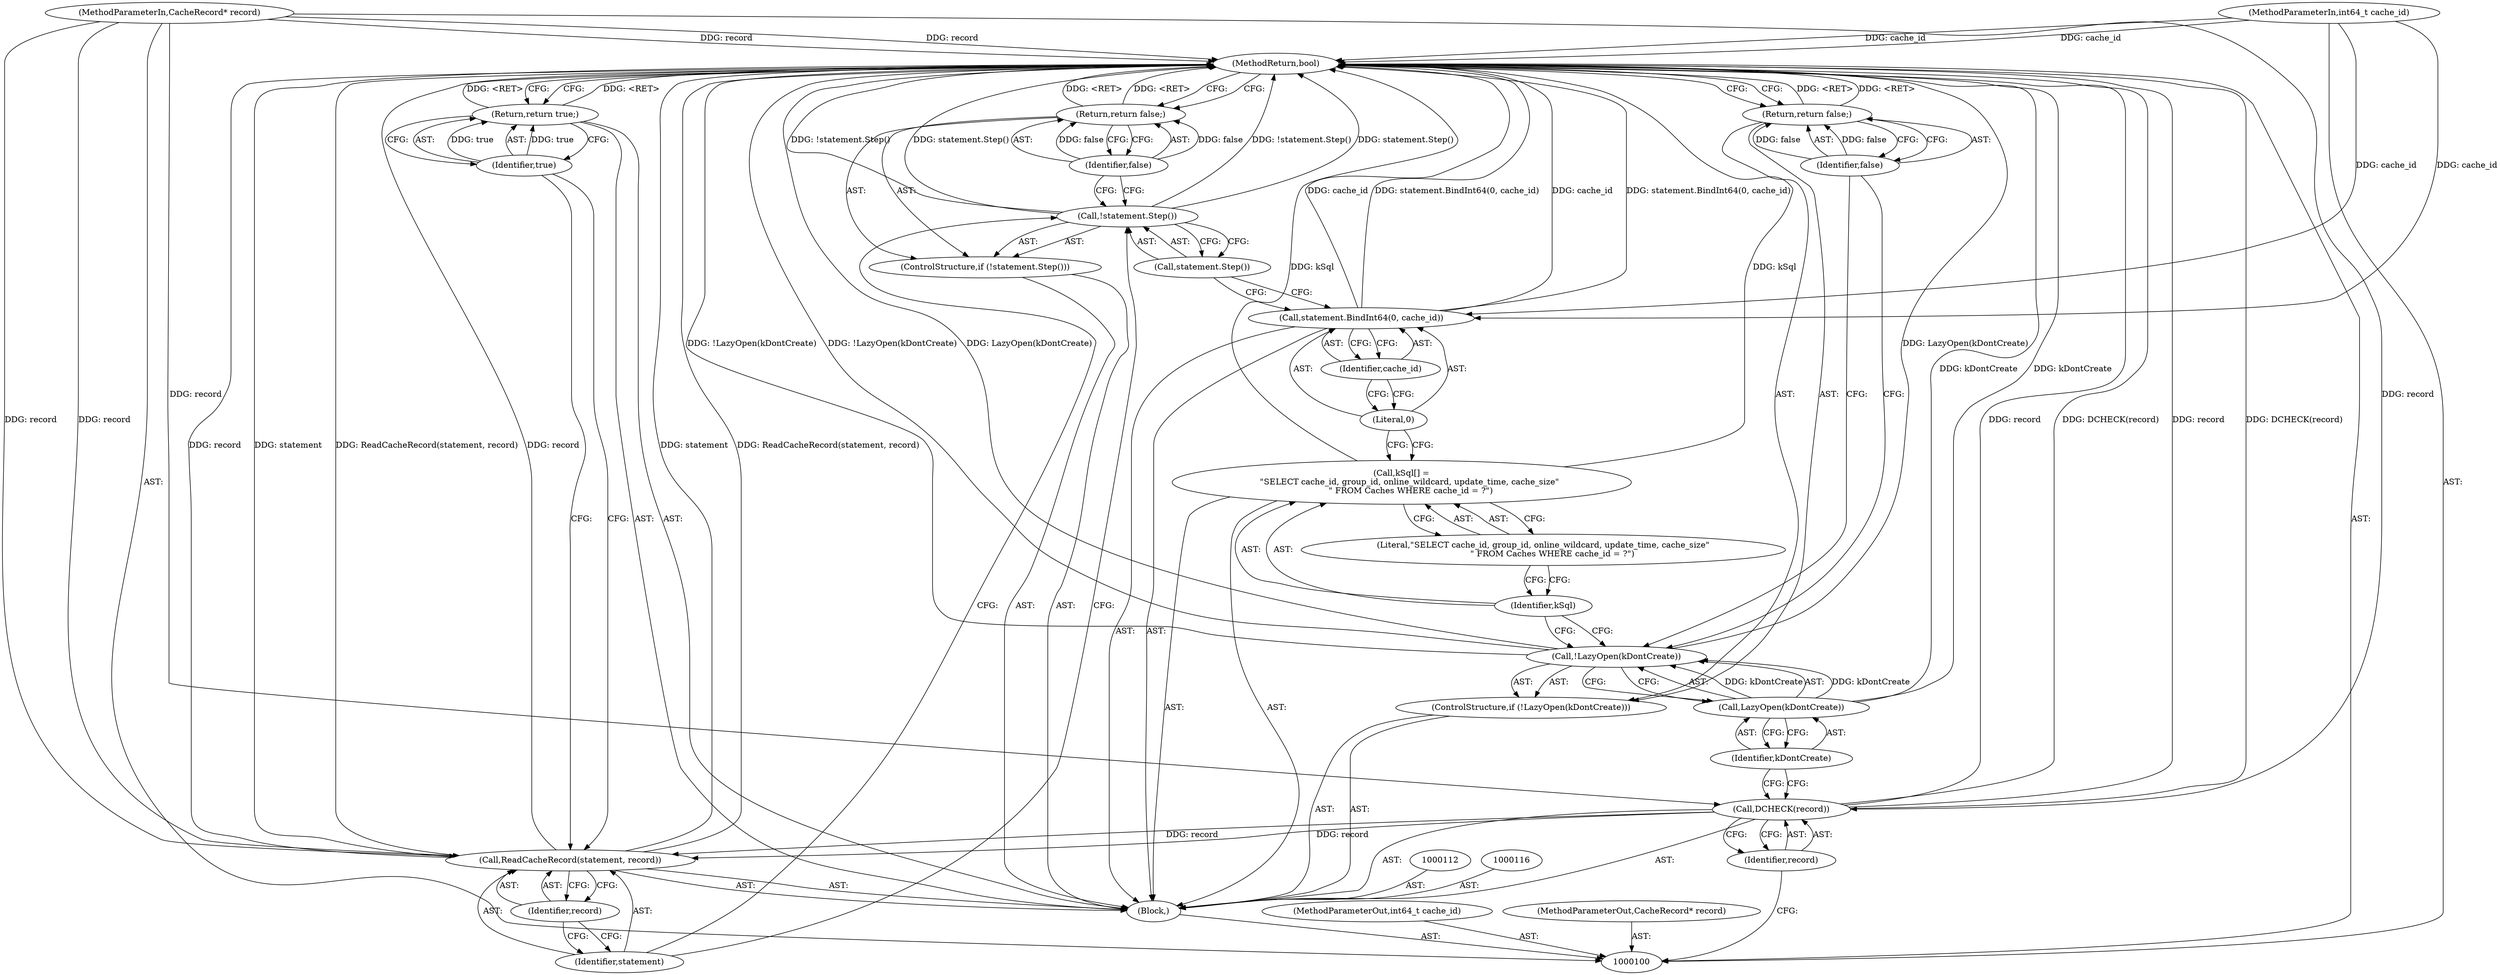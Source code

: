 digraph "1_Chrome_04aaacb936a08d70862d6d9d7e8354721ae46be8_5" {
"1000130" [label="(MethodReturn,bool)"];
"1000101" [label="(MethodParameterIn,int64_t cache_id)"];
"1000171" [label="(MethodParameterOut,int64_t cache_id)"];
"1000102" [label="(MethodParameterIn,CacheRecord* record)"];
"1000172" [label="(MethodParameterOut,CacheRecord* record)"];
"1000103" [label="(Block,)"];
"1000117" [label="(Call,statement.BindInt64(0, cache_id))"];
"1000118" [label="(Literal,0)"];
"1000119" [label="(Identifier,cache_id)"];
"1000120" [label="(ControlStructure,if (!statement.Step()))"];
"1000121" [label="(Call,!statement.Step())"];
"1000122" [label="(Call,statement.Step())"];
"1000124" [label="(Identifier,false)"];
"1000123" [label="(Return,return false;)"];
"1000126" [label="(Identifier,statement)"];
"1000125" [label="(Call,ReadCacheRecord(statement, record))"];
"1000127" [label="(Identifier,record)"];
"1000128" [label="(Return,return true;)"];
"1000129" [label="(Identifier,true)"];
"1000104" [label="(Call,DCHECK(record))"];
"1000105" [label="(Identifier,record)"];
"1000109" [label="(Identifier,kDontCreate)"];
"1000106" [label="(ControlStructure,if (!LazyOpen(kDontCreate)))"];
"1000107" [label="(Call,!LazyOpen(kDontCreate))"];
"1000108" [label="(Call,LazyOpen(kDontCreate))"];
"1000111" [label="(Identifier,false)"];
"1000110" [label="(Return,return false;)"];
"1000113" [label="(Call,kSql[] =\n      \"SELECT cache_id, group_id, online_wildcard, update_time, cache_size\"\n       \" FROM Caches WHERE cache_id = ?\")"];
"1000114" [label="(Identifier,kSql)"];
"1000115" [label="(Literal,\"SELECT cache_id, group_id, online_wildcard, update_time, cache_size\"\n       \" FROM Caches WHERE cache_id = ?\")"];
"1000130" -> "1000100"  [label="AST: "];
"1000130" -> "1000110"  [label="CFG: "];
"1000130" -> "1000123"  [label="CFG: "];
"1000130" -> "1000128"  [label="CFG: "];
"1000110" -> "1000130"  [label="DDG: <RET>"];
"1000117" -> "1000130"  [label="DDG: statement.BindInt64(0, cache_id)"];
"1000117" -> "1000130"  [label="DDG: cache_id"];
"1000125" -> "1000130"  [label="DDG: statement"];
"1000125" -> "1000130"  [label="DDG: ReadCacheRecord(statement, record)"];
"1000125" -> "1000130"  [label="DDG: record"];
"1000107" -> "1000130"  [label="DDG: LazyOpen(kDontCreate)"];
"1000107" -> "1000130"  [label="DDG: !LazyOpen(kDontCreate)"];
"1000104" -> "1000130"  [label="DDG: DCHECK(record)"];
"1000104" -> "1000130"  [label="DDG: record"];
"1000113" -> "1000130"  [label="DDG: kSql"];
"1000121" -> "1000130"  [label="DDG: !statement.Step()"];
"1000121" -> "1000130"  [label="DDG: statement.Step()"];
"1000102" -> "1000130"  [label="DDG: record"];
"1000108" -> "1000130"  [label="DDG: kDontCreate"];
"1000101" -> "1000130"  [label="DDG: cache_id"];
"1000128" -> "1000130"  [label="DDG: <RET>"];
"1000123" -> "1000130"  [label="DDG: <RET>"];
"1000101" -> "1000100"  [label="AST: "];
"1000101" -> "1000130"  [label="DDG: cache_id"];
"1000101" -> "1000117"  [label="DDG: cache_id"];
"1000171" -> "1000100"  [label="AST: "];
"1000102" -> "1000100"  [label="AST: "];
"1000102" -> "1000130"  [label="DDG: record"];
"1000102" -> "1000104"  [label="DDG: record"];
"1000102" -> "1000125"  [label="DDG: record"];
"1000172" -> "1000100"  [label="AST: "];
"1000103" -> "1000100"  [label="AST: "];
"1000104" -> "1000103"  [label="AST: "];
"1000106" -> "1000103"  [label="AST: "];
"1000112" -> "1000103"  [label="AST: "];
"1000113" -> "1000103"  [label="AST: "];
"1000116" -> "1000103"  [label="AST: "];
"1000117" -> "1000103"  [label="AST: "];
"1000120" -> "1000103"  [label="AST: "];
"1000125" -> "1000103"  [label="AST: "];
"1000128" -> "1000103"  [label="AST: "];
"1000117" -> "1000103"  [label="AST: "];
"1000117" -> "1000119"  [label="CFG: "];
"1000118" -> "1000117"  [label="AST: "];
"1000119" -> "1000117"  [label="AST: "];
"1000122" -> "1000117"  [label="CFG: "];
"1000117" -> "1000130"  [label="DDG: statement.BindInt64(0, cache_id)"];
"1000117" -> "1000130"  [label="DDG: cache_id"];
"1000101" -> "1000117"  [label="DDG: cache_id"];
"1000118" -> "1000117"  [label="AST: "];
"1000118" -> "1000113"  [label="CFG: "];
"1000119" -> "1000118"  [label="CFG: "];
"1000119" -> "1000117"  [label="AST: "];
"1000119" -> "1000118"  [label="CFG: "];
"1000117" -> "1000119"  [label="CFG: "];
"1000120" -> "1000103"  [label="AST: "];
"1000121" -> "1000120"  [label="AST: "];
"1000123" -> "1000120"  [label="AST: "];
"1000121" -> "1000120"  [label="AST: "];
"1000121" -> "1000122"  [label="CFG: "];
"1000122" -> "1000121"  [label="AST: "];
"1000124" -> "1000121"  [label="CFG: "];
"1000126" -> "1000121"  [label="CFG: "];
"1000121" -> "1000130"  [label="DDG: !statement.Step()"];
"1000121" -> "1000130"  [label="DDG: statement.Step()"];
"1000122" -> "1000121"  [label="AST: "];
"1000122" -> "1000117"  [label="CFG: "];
"1000121" -> "1000122"  [label="CFG: "];
"1000124" -> "1000123"  [label="AST: "];
"1000124" -> "1000121"  [label="CFG: "];
"1000123" -> "1000124"  [label="CFG: "];
"1000124" -> "1000123"  [label="DDG: false"];
"1000123" -> "1000120"  [label="AST: "];
"1000123" -> "1000124"  [label="CFG: "];
"1000124" -> "1000123"  [label="AST: "];
"1000130" -> "1000123"  [label="CFG: "];
"1000123" -> "1000130"  [label="DDG: <RET>"];
"1000124" -> "1000123"  [label="DDG: false"];
"1000126" -> "1000125"  [label="AST: "];
"1000126" -> "1000121"  [label="CFG: "];
"1000127" -> "1000126"  [label="CFG: "];
"1000125" -> "1000103"  [label="AST: "];
"1000125" -> "1000127"  [label="CFG: "];
"1000126" -> "1000125"  [label="AST: "];
"1000127" -> "1000125"  [label="AST: "];
"1000129" -> "1000125"  [label="CFG: "];
"1000125" -> "1000130"  [label="DDG: statement"];
"1000125" -> "1000130"  [label="DDG: ReadCacheRecord(statement, record)"];
"1000125" -> "1000130"  [label="DDG: record"];
"1000104" -> "1000125"  [label="DDG: record"];
"1000102" -> "1000125"  [label="DDG: record"];
"1000127" -> "1000125"  [label="AST: "];
"1000127" -> "1000126"  [label="CFG: "];
"1000125" -> "1000127"  [label="CFG: "];
"1000128" -> "1000103"  [label="AST: "];
"1000128" -> "1000129"  [label="CFG: "];
"1000129" -> "1000128"  [label="AST: "];
"1000130" -> "1000128"  [label="CFG: "];
"1000128" -> "1000130"  [label="DDG: <RET>"];
"1000129" -> "1000128"  [label="DDG: true"];
"1000129" -> "1000128"  [label="AST: "];
"1000129" -> "1000125"  [label="CFG: "];
"1000128" -> "1000129"  [label="CFG: "];
"1000129" -> "1000128"  [label="DDG: true"];
"1000104" -> "1000103"  [label="AST: "];
"1000104" -> "1000105"  [label="CFG: "];
"1000105" -> "1000104"  [label="AST: "];
"1000109" -> "1000104"  [label="CFG: "];
"1000104" -> "1000130"  [label="DDG: DCHECK(record)"];
"1000104" -> "1000130"  [label="DDG: record"];
"1000102" -> "1000104"  [label="DDG: record"];
"1000104" -> "1000125"  [label="DDG: record"];
"1000105" -> "1000104"  [label="AST: "];
"1000105" -> "1000100"  [label="CFG: "];
"1000104" -> "1000105"  [label="CFG: "];
"1000109" -> "1000108"  [label="AST: "];
"1000109" -> "1000104"  [label="CFG: "];
"1000108" -> "1000109"  [label="CFG: "];
"1000106" -> "1000103"  [label="AST: "];
"1000107" -> "1000106"  [label="AST: "];
"1000110" -> "1000106"  [label="AST: "];
"1000107" -> "1000106"  [label="AST: "];
"1000107" -> "1000108"  [label="CFG: "];
"1000108" -> "1000107"  [label="AST: "];
"1000111" -> "1000107"  [label="CFG: "];
"1000114" -> "1000107"  [label="CFG: "];
"1000107" -> "1000130"  [label="DDG: LazyOpen(kDontCreate)"];
"1000107" -> "1000130"  [label="DDG: !LazyOpen(kDontCreate)"];
"1000108" -> "1000107"  [label="DDG: kDontCreate"];
"1000108" -> "1000107"  [label="AST: "];
"1000108" -> "1000109"  [label="CFG: "];
"1000109" -> "1000108"  [label="AST: "];
"1000107" -> "1000108"  [label="CFG: "];
"1000108" -> "1000130"  [label="DDG: kDontCreate"];
"1000108" -> "1000107"  [label="DDG: kDontCreate"];
"1000111" -> "1000110"  [label="AST: "];
"1000111" -> "1000107"  [label="CFG: "];
"1000110" -> "1000111"  [label="CFG: "];
"1000111" -> "1000110"  [label="DDG: false"];
"1000110" -> "1000106"  [label="AST: "];
"1000110" -> "1000111"  [label="CFG: "];
"1000111" -> "1000110"  [label="AST: "];
"1000130" -> "1000110"  [label="CFG: "];
"1000110" -> "1000130"  [label="DDG: <RET>"];
"1000111" -> "1000110"  [label="DDG: false"];
"1000113" -> "1000103"  [label="AST: "];
"1000113" -> "1000115"  [label="CFG: "];
"1000114" -> "1000113"  [label="AST: "];
"1000115" -> "1000113"  [label="AST: "];
"1000118" -> "1000113"  [label="CFG: "];
"1000113" -> "1000130"  [label="DDG: kSql"];
"1000114" -> "1000113"  [label="AST: "];
"1000114" -> "1000107"  [label="CFG: "];
"1000115" -> "1000114"  [label="CFG: "];
"1000115" -> "1000113"  [label="AST: "];
"1000115" -> "1000114"  [label="CFG: "];
"1000113" -> "1000115"  [label="CFG: "];
}

